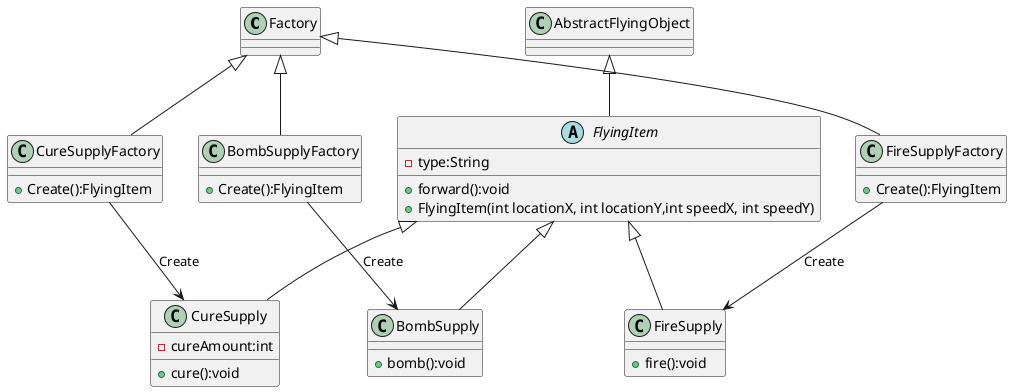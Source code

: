 @startuml
'https://plantuml.com/class-diagram
Factory<|--CureSupplyFactory
Factory<|--FireSupplyFactory
Factory<|--BombSupplyFactory
CureSupplyFactory-->CureSupply:Create
FireSupplyFactory-->FireSupply:Create
BombSupplyFactory-->BombSupply:Create
class CureSupplyFactory{
    +Create():FlyingItem
}
class FireSupplyFactory{
    +Create():FlyingItem
}
class BombSupplyFactory{
    +Create():FlyingItem
}
AbstractFlyingObject <|-- FlyingItem
abstract class FlyingItem{
    - type:String
    +forward():void
    + FlyingItem(int locationX, int locationY,int speedX, int speedY)

}
FlyingItem <|-- CureSupply
FlyingItem <|-- FireSupply
FlyingItem <|-- BombSupply
class CureSupply{
    -cureAmount:int
    +cure():void
}
class FireSupply{
    +fire():void
}
class BombSupply{
    +bomb():void
}
@enduml